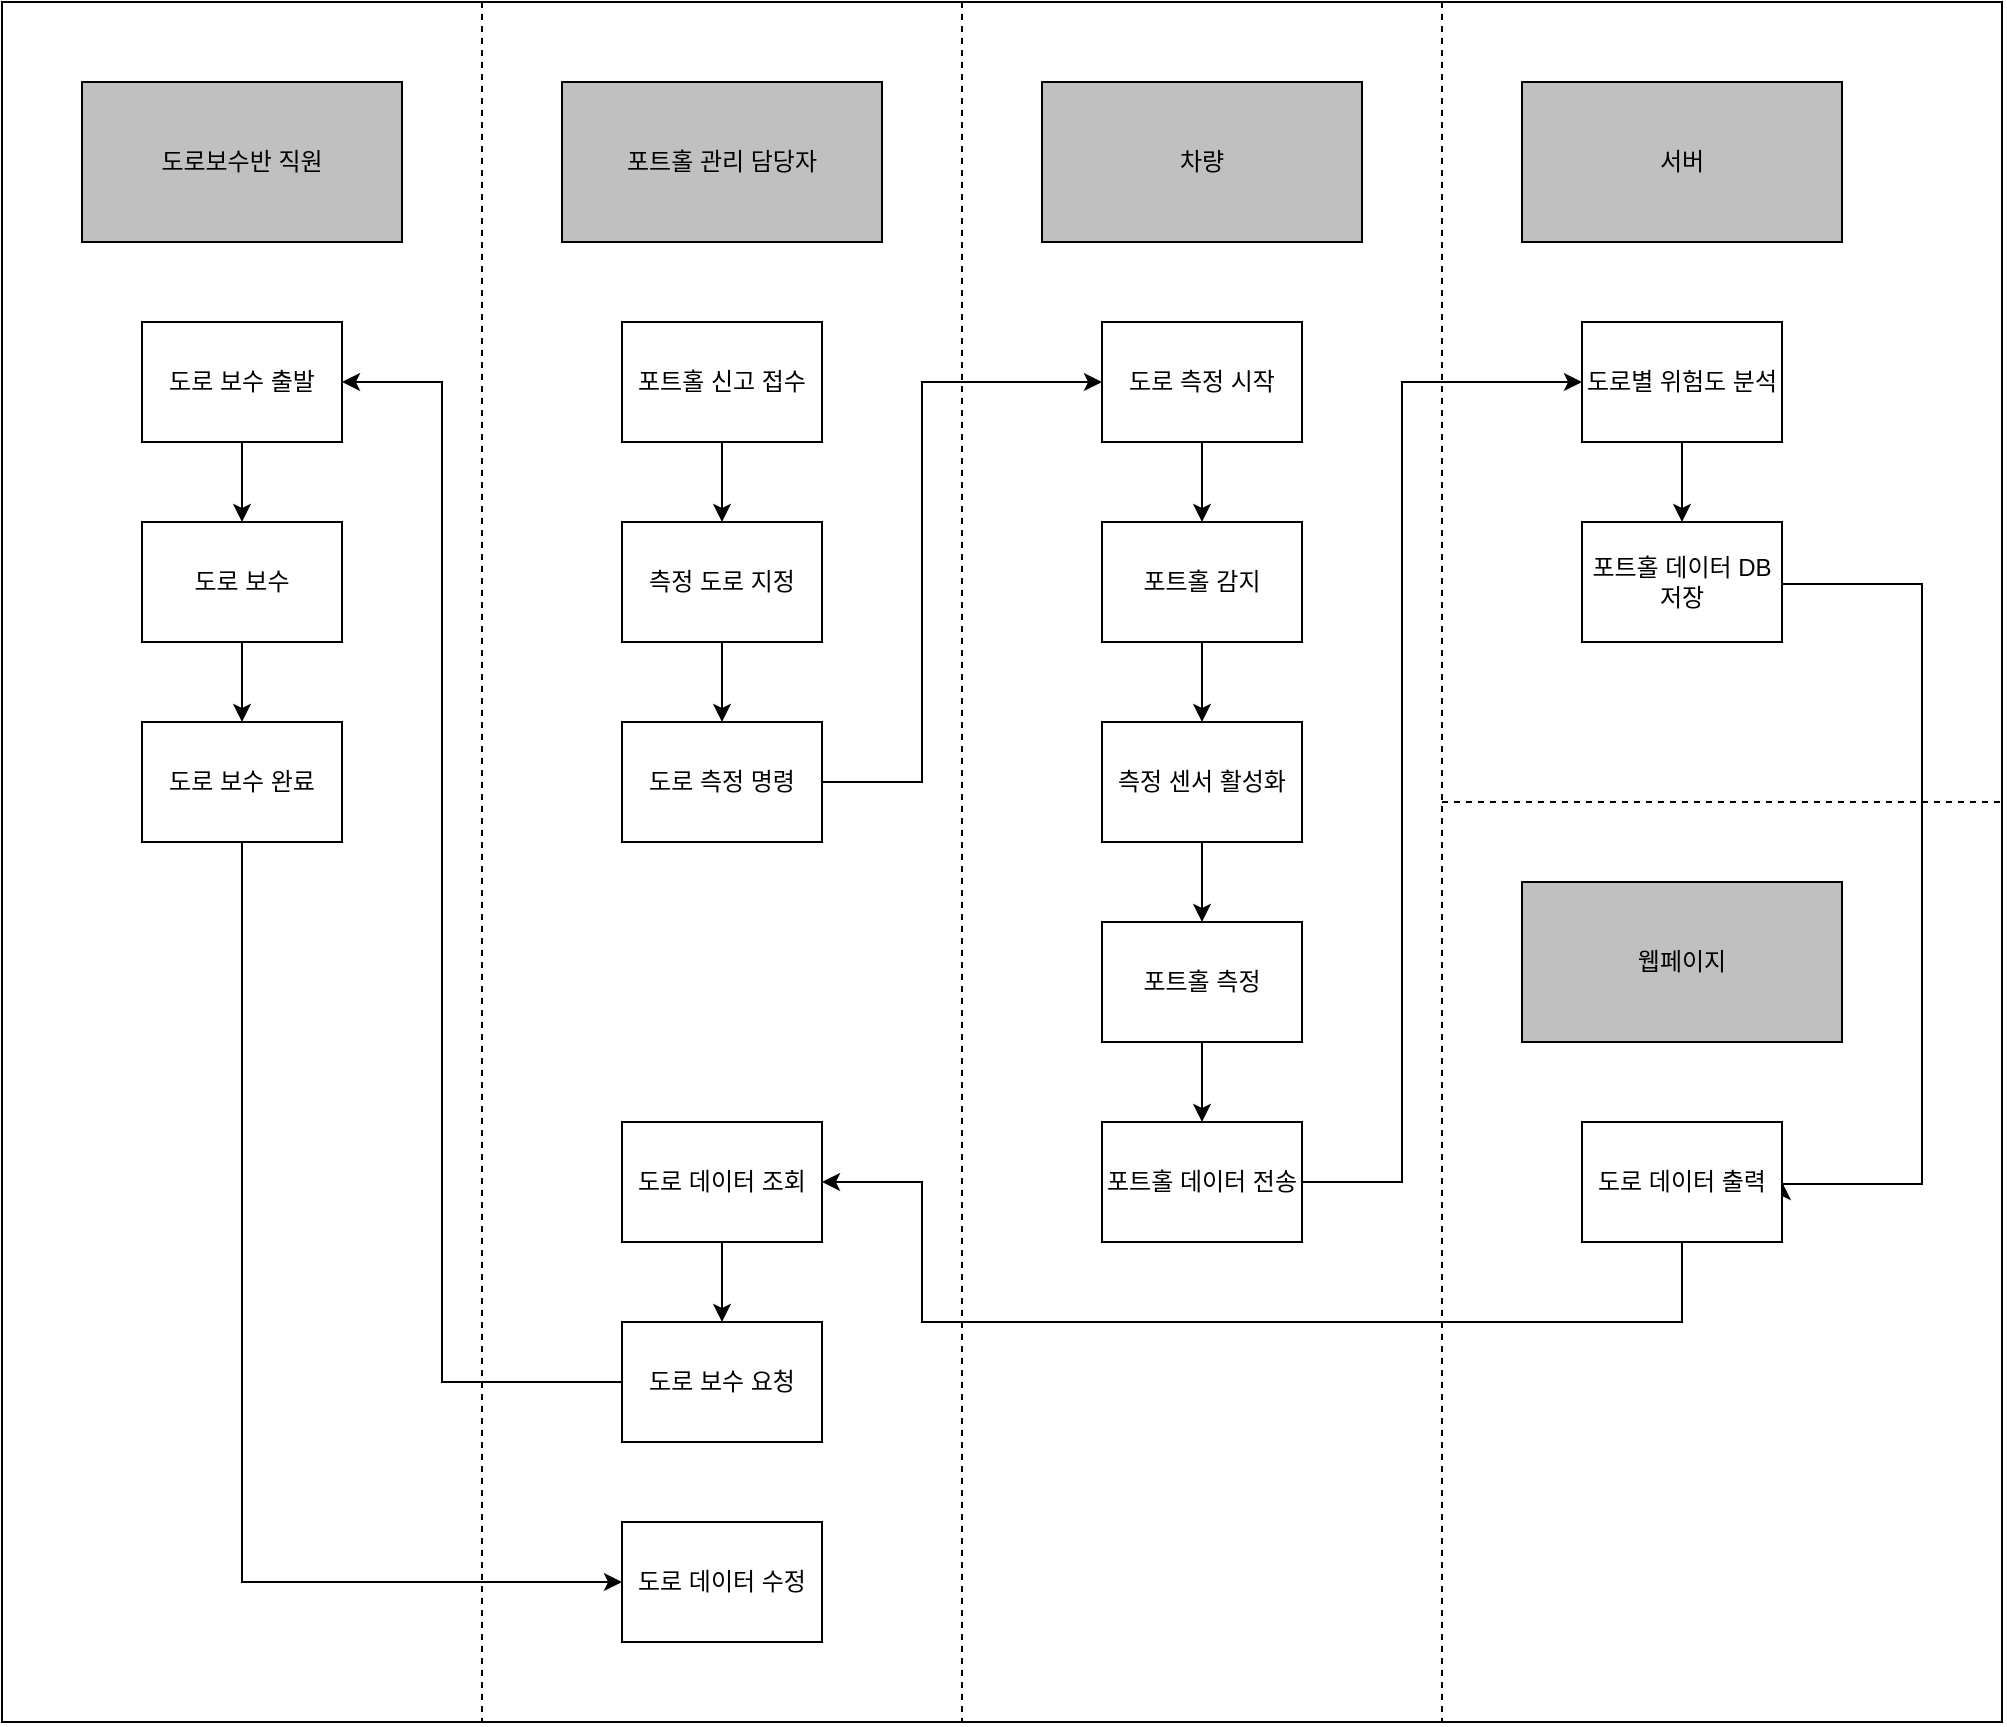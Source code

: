 <mxfile version="26.2.2">
  <diagram name="페이지-1" id="mCO7Hlx8SP-RpGobcFLo">
    <mxGraphModel dx="3498" dy="6113" grid="1" gridSize="10" guides="1" tooltips="1" connect="1" arrows="1" fold="1" page="1" pageScale="1" pageWidth="1600" pageHeight="1200" math="0" shadow="0">
      <root>
        <mxCell id="0" />
        <mxCell id="1" parent="0" />
        <mxCell id="CpRL-xqse5XnPWbmLiNm-50" value="" style="rounded=0;whiteSpace=wrap;html=1;" vertex="1" parent="1">
          <mxGeometry x="-1600" y="-4800" width="1000" height="860" as="geometry" />
        </mxCell>
        <mxCell id="CpRL-xqse5XnPWbmLiNm-1" value="포트홀 관리 담당자" style="rounded=0;whiteSpace=wrap;html=1;fillColor=#C0C0C0;" vertex="1" parent="1">
          <mxGeometry x="-1320" y="-4760" width="160" height="80" as="geometry" />
        </mxCell>
        <mxCell id="CpRL-xqse5XnPWbmLiNm-2" value="도로보수반 직원" style="rounded=0;whiteSpace=wrap;html=1;fillColor=#C0C0C0;" vertex="1" parent="1">
          <mxGeometry x="-1560" y="-4760" width="160" height="80" as="geometry" />
        </mxCell>
        <mxCell id="CpRL-xqse5XnPWbmLiNm-3" value="차량" style="rounded=0;whiteSpace=wrap;html=1;fillColor=#C0C0C0;" vertex="1" parent="1">
          <mxGeometry x="-1080" y="-4760" width="160" height="80" as="geometry" />
        </mxCell>
        <mxCell id="CpRL-xqse5XnPWbmLiNm-24" style="edgeStyle=orthogonalEdgeStyle;rounded=0;orthogonalLoop=1;jettySize=auto;html=1;exitX=0.5;exitY=1;exitDx=0;exitDy=0;entryX=0.5;entryY=0;entryDx=0;entryDy=0;" edge="1" parent="1" source="CpRL-xqse5XnPWbmLiNm-4" target="CpRL-xqse5XnPWbmLiNm-6">
          <mxGeometry relative="1" as="geometry" />
        </mxCell>
        <mxCell id="CpRL-xqse5XnPWbmLiNm-4" value="포트홀 신고 접수" style="rounded=0;whiteSpace=wrap;html=1;" vertex="1" parent="1">
          <mxGeometry x="-1290" y="-4640" width="100" height="60" as="geometry" />
        </mxCell>
        <mxCell id="CpRL-xqse5XnPWbmLiNm-25" style="edgeStyle=orthogonalEdgeStyle;rounded=0;orthogonalLoop=1;jettySize=auto;html=1;exitX=0.5;exitY=1;exitDx=0;exitDy=0;entryX=0.5;entryY=0;entryDx=0;entryDy=0;" edge="1" parent="1" source="CpRL-xqse5XnPWbmLiNm-6" target="CpRL-xqse5XnPWbmLiNm-7">
          <mxGeometry relative="1" as="geometry" />
        </mxCell>
        <mxCell id="CpRL-xqse5XnPWbmLiNm-6" value="측정 도로 지정" style="rounded=0;whiteSpace=wrap;html=1;" vertex="1" parent="1">
          <mxGeometry x="-1290" y="-4540" width="100" height="60" as="geometry" />
        </mxCell>
        <mxCell id="CpRL-xqse5XnPWbmLiNm-7" value="도로 측정 명령" style="rounded=0;whiteSpace=wrap;html=1;" vertex="1" parent="1">
          <mxGeometry x="-1290" y="-4440" width="100" height="60" as="geometry" />
        </mxCell>
        <mxCell id="CpRL-xqse5XnPWbmLiNm-26" style="edgeStyle=orthogonalEdgeStyle;rounded=0;orthogonalLoop=1;jettySize=auto;html=1;exitX=0.5;exitY=1;exitDx=0;exitDy=0;entryX=0.5;entryY=0;entryDx=0;entryDy=0;" edge="1" parent="1" source="CpRL-xqse5XnPWbmLiNm-8" target="CpRL-xqse5XnPWbmLiNm-9">
          <mxGeometry relative="1" as="geometry" />
        </mxCell>
        <mxCell id="CpRL-xqse5XnPWbmLiNm-8" value="도로 측정 시작" style="rounded=0;whiteSpace=wrap;html=1;" vertex="1" parent="1">
          <mxGeometry x="-1050" y="-4640" width="100" height="60" as="geometry" />
        </mxCell>
        <mxCell id="CpRL-xqse5XnPWbmLiNm-27" style="edgeStyle=orthogonalEdgeStyle;rounded=0;orthogonalLoop=1;jettySize=auto;html=1;exitX=0.5;exitY=1;exitDx=0;exitDy=0;entryX=0.5;entryY=0;entryDx=0;entryDy=0;" edge="1" parent="1" source="CpRL-xqse5XnPWbmLiNm-9" target="CpRL-xqse5XnPWbmLiNm-10">
          <mxGeometry relative="1" as="geometry" />
        </mxCell>
        <mxCell id="CpRL-xqse5XnPWbmLiNm-9" value="포트홀 감지" style="rounded=0;whiteSpace=wrap;html=1;" vertex="1" parent="1">
          <mxGeometry x="-1050" y="-4540" width="100" height="60" as="geometry" />
        </mxCell>
        <mxCell id="CpRL-xqse5XnPWbmLiNm-28" style="edgeStyle=orthogonalEdgeStyle;rounded=0;orthogonalLoop=1;jettySize=auto;html=1;exitX=0.5;exitY=1;exitDx=0;exitDy=0;entryX=0.5;entryY=0;entryDx=0;entryDy=0;" edge="1" parent="1" source="CpRL-xqse5XnPWbmLiNm-10" target="CpRL-xqse5XnPWbmLiNm-11">
          <mxGeometry relative="1" as="geometry" />
        </mxCell>
        <mxCell id="CpRL-xqse5XnPWbmLiNm-10" value="측정 센서 활성화" style="rounded=0;whiteSpace=wrap;html=1;" vertex="1" parent="1">
          <mxGeometry x="-1050" y="-4440" width="100" height="60" as="geometry" />
        </mxCell>
        <mxCell id="CpRL-xqse5XnPWbmLiNm-29" style="edgeStyle=orthogonalEdgeStyle;rounded=0;orthogonalLoop=1;jettySize=auto;html=1;exitX=0.5;exitY=1;exitDx=0;exitDy=0;entryX=0.5;entryY=0;entryDx=0;entryDy=0;" edge="1" parent="1" source="CpRL-xqse5XnPWbmLiNm-11" target="CpRL-xqse5XnPWbmLiNm-12">
          <mxGeometry relative="1" as="geometry" />
        </mxCell>
        <mxCell id="CpRL-xqse5XnPWbmLiNm-11" value="포트홀 측정" style="rounded=0;whiteSpace=wrap;html=1;" vertex="1" parent="1">
          <mxGeometry x="-1050" y="-4340" width="100" height="60" as="geometry" />
        </mxCell>
        <mxCell id="CpRL-xqse5XnPWbmLiNm-34" style="edgeStyle=orthogonalEdgeStyle;rounded=0;orthogonalLoop=1;jettySize=auto;html=1;exitX=1;exitY=0.5;exitDx=0;exitDy=0;entryX=0;entryY=0.5;entryDx=0;entryDy=0;" edge="1" parent="1" source="CpRL-xqse5XnPWbmLiNm-12" target="CpRL-xqse5XnPWbmLiNm-18">
          <mxGeometry relative="1" as="geometry">
            <Array as="points">
              <mxPoint x="-900" y="-4210" />
              <mxPoint x="-900" y="-4610" />
            </Array>
          </mxGeometry>
        </mxCell>
        <mxCell id="CpRL-xqse5XnPWbmLiNm-12" value="포트홀 데이터 전송" style="rounded=0;whiteSpace=wrap;html=1;" vertex="1" parent="1">
          <mxGeometry x="-1050" y="-4240" width="100" height="60" as="geometry" />
        </mxCell>
        <mxCell id="CpRL-xqse5XnPWbmLiNm-13" value="서버" style="rounded=0;whiteSpace=wrap;html=1;fillColor=#C0C0C0;" vertex="1" parent="1">
          <mxGeometry x="-840" y="-4760" width="160" height="80" as="geometry" />
        </mxCell>
        <mxCell id="CpRL-xqse5XnPWbmLiNm-14" value="웹페이지" style="rounded=0;whiteSpace=wrap;html=1;fillColor=#C0C0C0;" vertex="1" parent="1">
          <mxGeometry x="-840" y="-4360" width="160" height="80" as="geometry" />
        </mxCell>
        <mxCell id="CpRL-xqse5XnPWbmLiNm-31" style="edgeStyle=orthogonalEdgeStyle;rounded=0;orthogonalLoop=1;jettySize=auto;html=1;exitX=0.5;exitY=1;exitDx=0;exitDy=0;entryX=0.5;entryY=0;entryDx=0;entryDy=0;" edge="1" parent="1" source="CpRL-xqse5XnPWbmLiNm-15" target="CpRL-xqse5XnPWbmLiNm-16">
          <mxGeometry relative="1" as="geometry" />
        </mxCell>
        <mxCell id="CpRL-xqse5XnPWbmLiNm-15" value="도로 보수 출발" style="rounded=0;whiteSpace=wrap;html=1;" vertex="1" parent="1">
          <mxGeometry x="-1530" y="-4640" width="100" height="60" as="geometry" />
        </mxCell>
        <mxCell id="CpRL-xqse5XnPWbmLiNm-40" style="edgeStyle=orthogonalEdgeStyle;rounded=0;orthogonalLoop=1;jettySize=auto;html=1;exitX=0.5;exitY=1;exitDx=0;exitDy=0;entryX=0.5;entryY=0;entryDx=0;entryDy=0;" edge="1" parent="1" source="CpRL-xqse5XnPWbmLiNm-16" target="CpRL-xqse5XnPWbmLiNm-39">
          <mxGeometry relative="1" as="geometry" />
        </mxCell>
        <mxCell id="CpRL-xqse5XnPWbmLiNm-16" value="도로 보수" style="rounded=0;whiteSpace=wrap;html=1;" vertex="1" parent="1">
          <mxGeometry x="-1530" y="-4540" width="100" height="60" as="geometry" />
        </mxCell>
        <mxCell id="CpRL-xqse5XnPWbmLiNm-35" style="edgeStyle=orthogonalEdgeStyle;rounded=0;orthogonalLoop=1;jettySize=auto;html=1;exitX=1;exitY=0.5;exitDx=0;exitDy=0;entryX=1;entryY=0.5;entryDx=0;entryDy=0;" edge="1" parent="1" source="CpRL-xqse5XnPWbmLiNm-17" target="CpRL-xqse5XnPWbmLiNm-22">
          <mxGeometry relative="1" as="geometry">
            <Array as="points">
              <mxPoint x="-640" y="-4509" />
              <mxPoint x="-640" y="-4209" />
            </Array>
          </mxGeometry>
        </mxCell>
        <mxCell id="CpRL-xqse5XnPWbmLiNm-17" value="포트홀 데이터 DB 저장" style="rounded=0;whiteSpace=wrap;html=1;" vertex="1" parent="1">
          <mxGeometry x="-810" y="-4540" width="100" height="60" as="geometry" />
        </mxCell>
        <mxCell id="CpRL-xqse5XnPWbmLiNm-30" style="edgeStyle=orthogonalEdgeStyle;rounded=0;orthogonalLoop=1;jettySize=auto;html=1;exitX=0.5;exitY=1;exitDx=0;exitDy=0;entryX=0.5;entryY=0;entryDx=0;entryDy=0;" edge="1" parent="1" source="CpRL-xqse5XnPWbmLiNm-18" target="CpRL-xqse5XnPWbmLiNm-17">
          <mxGeometry relative="1" as="geometry" />
        </mxCell>
        <mxCell id="CpRL-xqse5XnPWbmLiNm-18" value="도로별 위험도 분석" style="rounded=0;whiteSpace=wrap;html=1;" vertex="1" parent="1">
          <mxGeometry x="-810" y="-4640" width="100" height="60" as="geometry" />
        </mxCell>
        <mxCell id="CpRL-xqse5XnPWbmLiNm-42" style="edgeStyle=orthogonalEdgeStyle;rounded=0;orthogonalLoop=1;jettySize=auto;html=1;exitX=0.5;exitY=1;exitDx=0;exitDy=0;entryX=0.5;entryY=0;entryDx=0;entryDy=0;" edge="1" parent="1" source="CpRL-xqse5XnPWbmLiNm-20" target="CpRL-xqse5XnPWbmLiNm-37">
          <mxGeometry relative="1" as="geometry" />
        </mxCell>
        <mxCell id="CpRL-xqse5XnPWbmLiNm-20" value="도로 데이터 조회" style="rounded=0;whiteSpace=wrap;html=1;" vertex="1" parent="1">
          <mxGeometry x="-1290" y="-4240" width="100" height="60" as="geometry" />
        </mxCell>
        <mxCell id="CpRL-xqse5XnPWbmLiNm-21" value="도로 데이터 수정" style="rounded=0;whiteSpace=wrap;html=1;" vertex="1" parent="1">
          <mxGeometry x="-1290" y="-4040" width="100" height="60" as="geometry" />
        </mxCell>
        <mxCell id="CpRL-xqse5XnPWbmLiNm-36" style="edgeStyle=orthogonalEdgeStyle;rounded=0;orthogonalLoop=1;jettySize=auto;html=1;exitX=0.5;exitY=1;exitDx=0;exitDy=0;entryX=1;entryY=0.5;entryDx=0;entryDy=0;" edge="1" parent="1" source="CpRL-xqse5XnPWbmLiNm-22" target="CpRL-xqse5XnPWbmLiNm-20">
          <mxGeometry relative="1" as="geometry">
            <mxPoint x="-1190" y="-4070" as="targetPoint" />
            <Array as="points">
              <mxPoint x="-760" y="-4140" />
              <mxPoint x="-1140" y="-4140" />
              <mxPoint x="-1140" y="-4210" />
            </Array>
          </mxGeometry>
        </mxCell>
        <mxCell id="CpRL-xqse5XnPWbmLiNm-22" value="도로 데이터 출력" style="rounded=0;whiteSpace=wrap;html=1;" vertex="1" parent="1">
          <mxGeometry x="-810" y="-4240" width="100" height="60" as="geometry" />
        </mxCell>
        <mxCell id="CpRL-xqse5XnPWbmLiNm-33" value="" style="endArrow=classic;html=1;rounded=0;exitX=1;exitY=0.5;exitDx=0;exitDy=0;entryX=0;entryY=0.5;entryDx=0;entryDy=0;edgeStyle=orthogonalEdgeStyle;" edge="1" parent="1" source="CpRL-xqse5XnPWbmLiNm-7" target="CpRL-xqse5XnPWbmLiNm-8">
          <mxGeometry width="50" height="50" relative="1" as="geometry">
            <mxPoint x="-770" y="-4420" as="sourcePoint" />
            <mxPoint x="-720" y="-4470" as="targetPoint" />
            <Array as="points">
              <mxPoint x="-1140" y="-4410" />
              <mxPoint x="-1140" y="-4610" />
            </Array>
          </mxGeometry>
        </mxCell>
        <mxCell id="CpRL-xqse5XnPWbmLiNm-41" style="edgeStyle=orthogonalEdgeStyle;rounded=0;orthogonalLoop=1;jettySize=auto;html=1;exitX=0;exitY=0.5;exitDx=0;exitDy=0;entryX=1;entryY=0.5;entryDx=0;entryDy=0;" edge="1" parent="1" source="CpRL-xqse5XnPWbmLiNm-37" target="CpRL-xqse5XnPWbmLiNm-15">
          <mxGeometry relative="1" as="geometry">
            <Array as="points">
              <mxPoint x="-1380" y="-4110" />
              <mxPoint x="-1380" y="-4610" />
            </Array>
          </mxGeometry>
        </mxCell>
        <mxCell id="CpRL-xqse5XnPWbmLiNm-37" value="도로 보수 요청" style="rounded=0;whiteSpace=wrap;html=1;" vertex="1" parent="1">
          <mxGeometry x="-1290" y="-4140" width="100" height="60" as="geometry" />
        </mxCell>
        <mxCell id="CpRL-xqse5XnPWbmLiNm-43" style="edgeStyle=orthogonalEdgeStyle;rounded=0;orthogonalLoop=1;jettySize=auto;html=1;exitX=0.5;exitY=1;exitDx=0;exitDy=0;entryX=0;entryY=0.5;entryDx=0;entryDy=0;" edge="1" parent="1" source="CpRL-xqse5XnPWbmLiNm-39" target="CpRL-xqse5XnPWbmLiNm-21">
          <mxGeometry relative="1" as="geometry" />
        </mxCell>
        <mxCell id="CpRL-xqse5XnPWbmLiNm-39" value="도로 보수 완료" style="rounded=0;whiteSpace=wrap;html=1;" vertex="1" parent="1">
          <mxGeometry x="-1530" y="-4440" width="100" height="60" as="geometry" />
        </mxCell>
        <mxCell id="CpRL-xqse5XnPWbmLiNm-44" value="" style="endArrow=none;dashed=1;html=1;rounded=0;" edge="1" parent="1">
          <mxGeometry width="50" height="50" relative="1" as="geometry">
            <mxPoint x="-1360" y="-4800" as="sourcePoint" />
            <mxPoint x="-1360" y="-3940" as="targetPoint" />
          </mxGeometry>
        </mxCell>
        <mxCell id="CpRL-xqse5XnPWbmLiNm-45" value="" style="endArrow=none;dashed=1;html=1;rounded=0;" edge="1" parent="1">
          <mxGeometry width="50" height="50" relative="1" as="geometry">
            <mxPoint x="-1120" y="-4800" as="sourcePoint" />
            <mxPoint x="-1120" y="-3940" as="targetPoint" />
          </mxGeometry>
        </mxCell>
        <mxCell id="CpRL-xqse5XnPWbmLiNm-46" value="" style="endArrow=none;dashed=1;html=1;rounded=0;" edge="1" parent="1">
          <mxGeometry width="50" height="50" relative="1" as="geometry">
            <mxPoint x="-880" y="-4800" as="sourcePoint" />
            <mxPoint x="-880" y="-3940" as="targetPoint" />
          </mxGeometry>
        </mxCell>
        <mxCell id="CpRL-xqse5XnPWbmLiNm-49" value="" style="endArrow=none;dashed=1;html=1;rounded=0;" edge="1" parent="1">
          <mxGeometry width="50" height="50" relative="1" as="geometry">
            <mxPoint x="-880" y="-4400" as="sourcePoint" />
            <mxPoint x="-600" y="-4400" as="targetPoint" />
          </mxGeometry>
        </mxCell>
      </root>
    </mxGraphModel>
  </diagram>
</mxfile>

